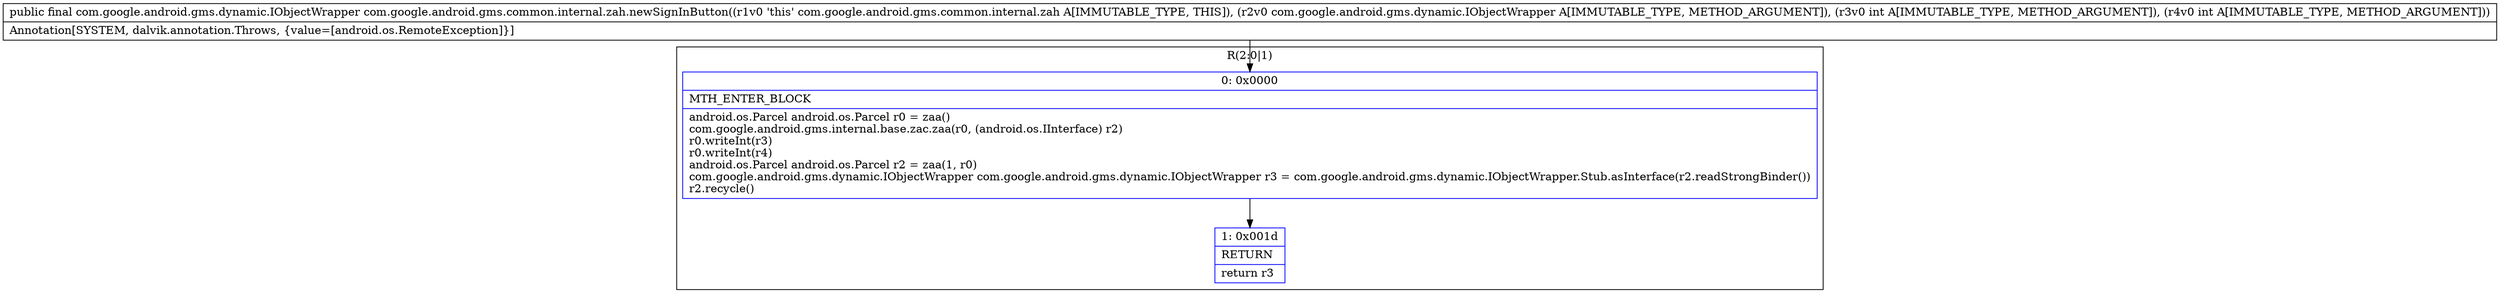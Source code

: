 digraph "CFG forcom.google.android.gms.common.internal.zah.newSignInButton(Lcom\/google\/android\/gms\/dynamic\/IObjectWrapper;II)Lcom\/google\/android\/gms\/dynamic\/IObjectWrapper;" {
subgraph cluster_Region_1976354212 {
label = "R(2:0|1)";
node [shape=record,color=blue];
Node_0 [shape=record,label="{0\:\ 0x0000|MTH_ENTER_BLOCK\l|android.os.Parcel android.os.Parcel r0 = zaa()\lcom.google.android.gms.internal.base.zac.zaa(r0, (android.os.IInterface) r2)\lr0.writeInt(r3)\lr0.writeInt(r4)\landroid.os.Parcel android.os.Parcel r2 = zaa(1, r0)\lcom.google.android.gms.dynamic.IObjectWrapper com.google.android.gms.dynamic.IObjectWrapper r3 = com.google.android.gms.dynamic.IObjectWrapper.Stub.asInterface(r2.readStrongBinder())\lr2.recycle()\l}"];
Node_1 [shape=record,label="{1\:\ 0x001d|RETURN\l|return r3\l}"];
}
MethodNode[shape=record,label="{public final com.google.android.gms.dynamic.IObjectWrapper com.google.android.gms.common.internal.zah.newSignInButton((r1v0 'this' com.google.android.gms.common.internal.zah A[IMMUTABLE_TYPE, THIS]), (r2v0 com.google.android.gms.dynamic.IObjectWrapper A[IMMUTABLE_TYPE, METHOD_ARGUMENT]), (r3v0 int A[IMMUTABLE_TYPE, METHOD_ARGUMENT]), (r4v0 int A[IMMUTABLE_TYPE, METHOD_ARGUMENT]))  | Annotation[SYSTEM, dalvik.annotation.Throws, \{value=[android.os.RemoteException]\}]\l}"];
MethodNode -> Node_0;
Node_0 -> Node_1;
}

